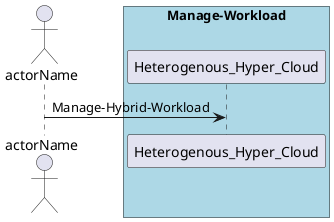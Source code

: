 @startuml
Actor "actorName" as A

box "Manage-Workload" #lightblue
participant "Heterogenous_Hyper_Cloud" as S
A -> S : Manage-Hybrid-Workload
end box

@enduml
